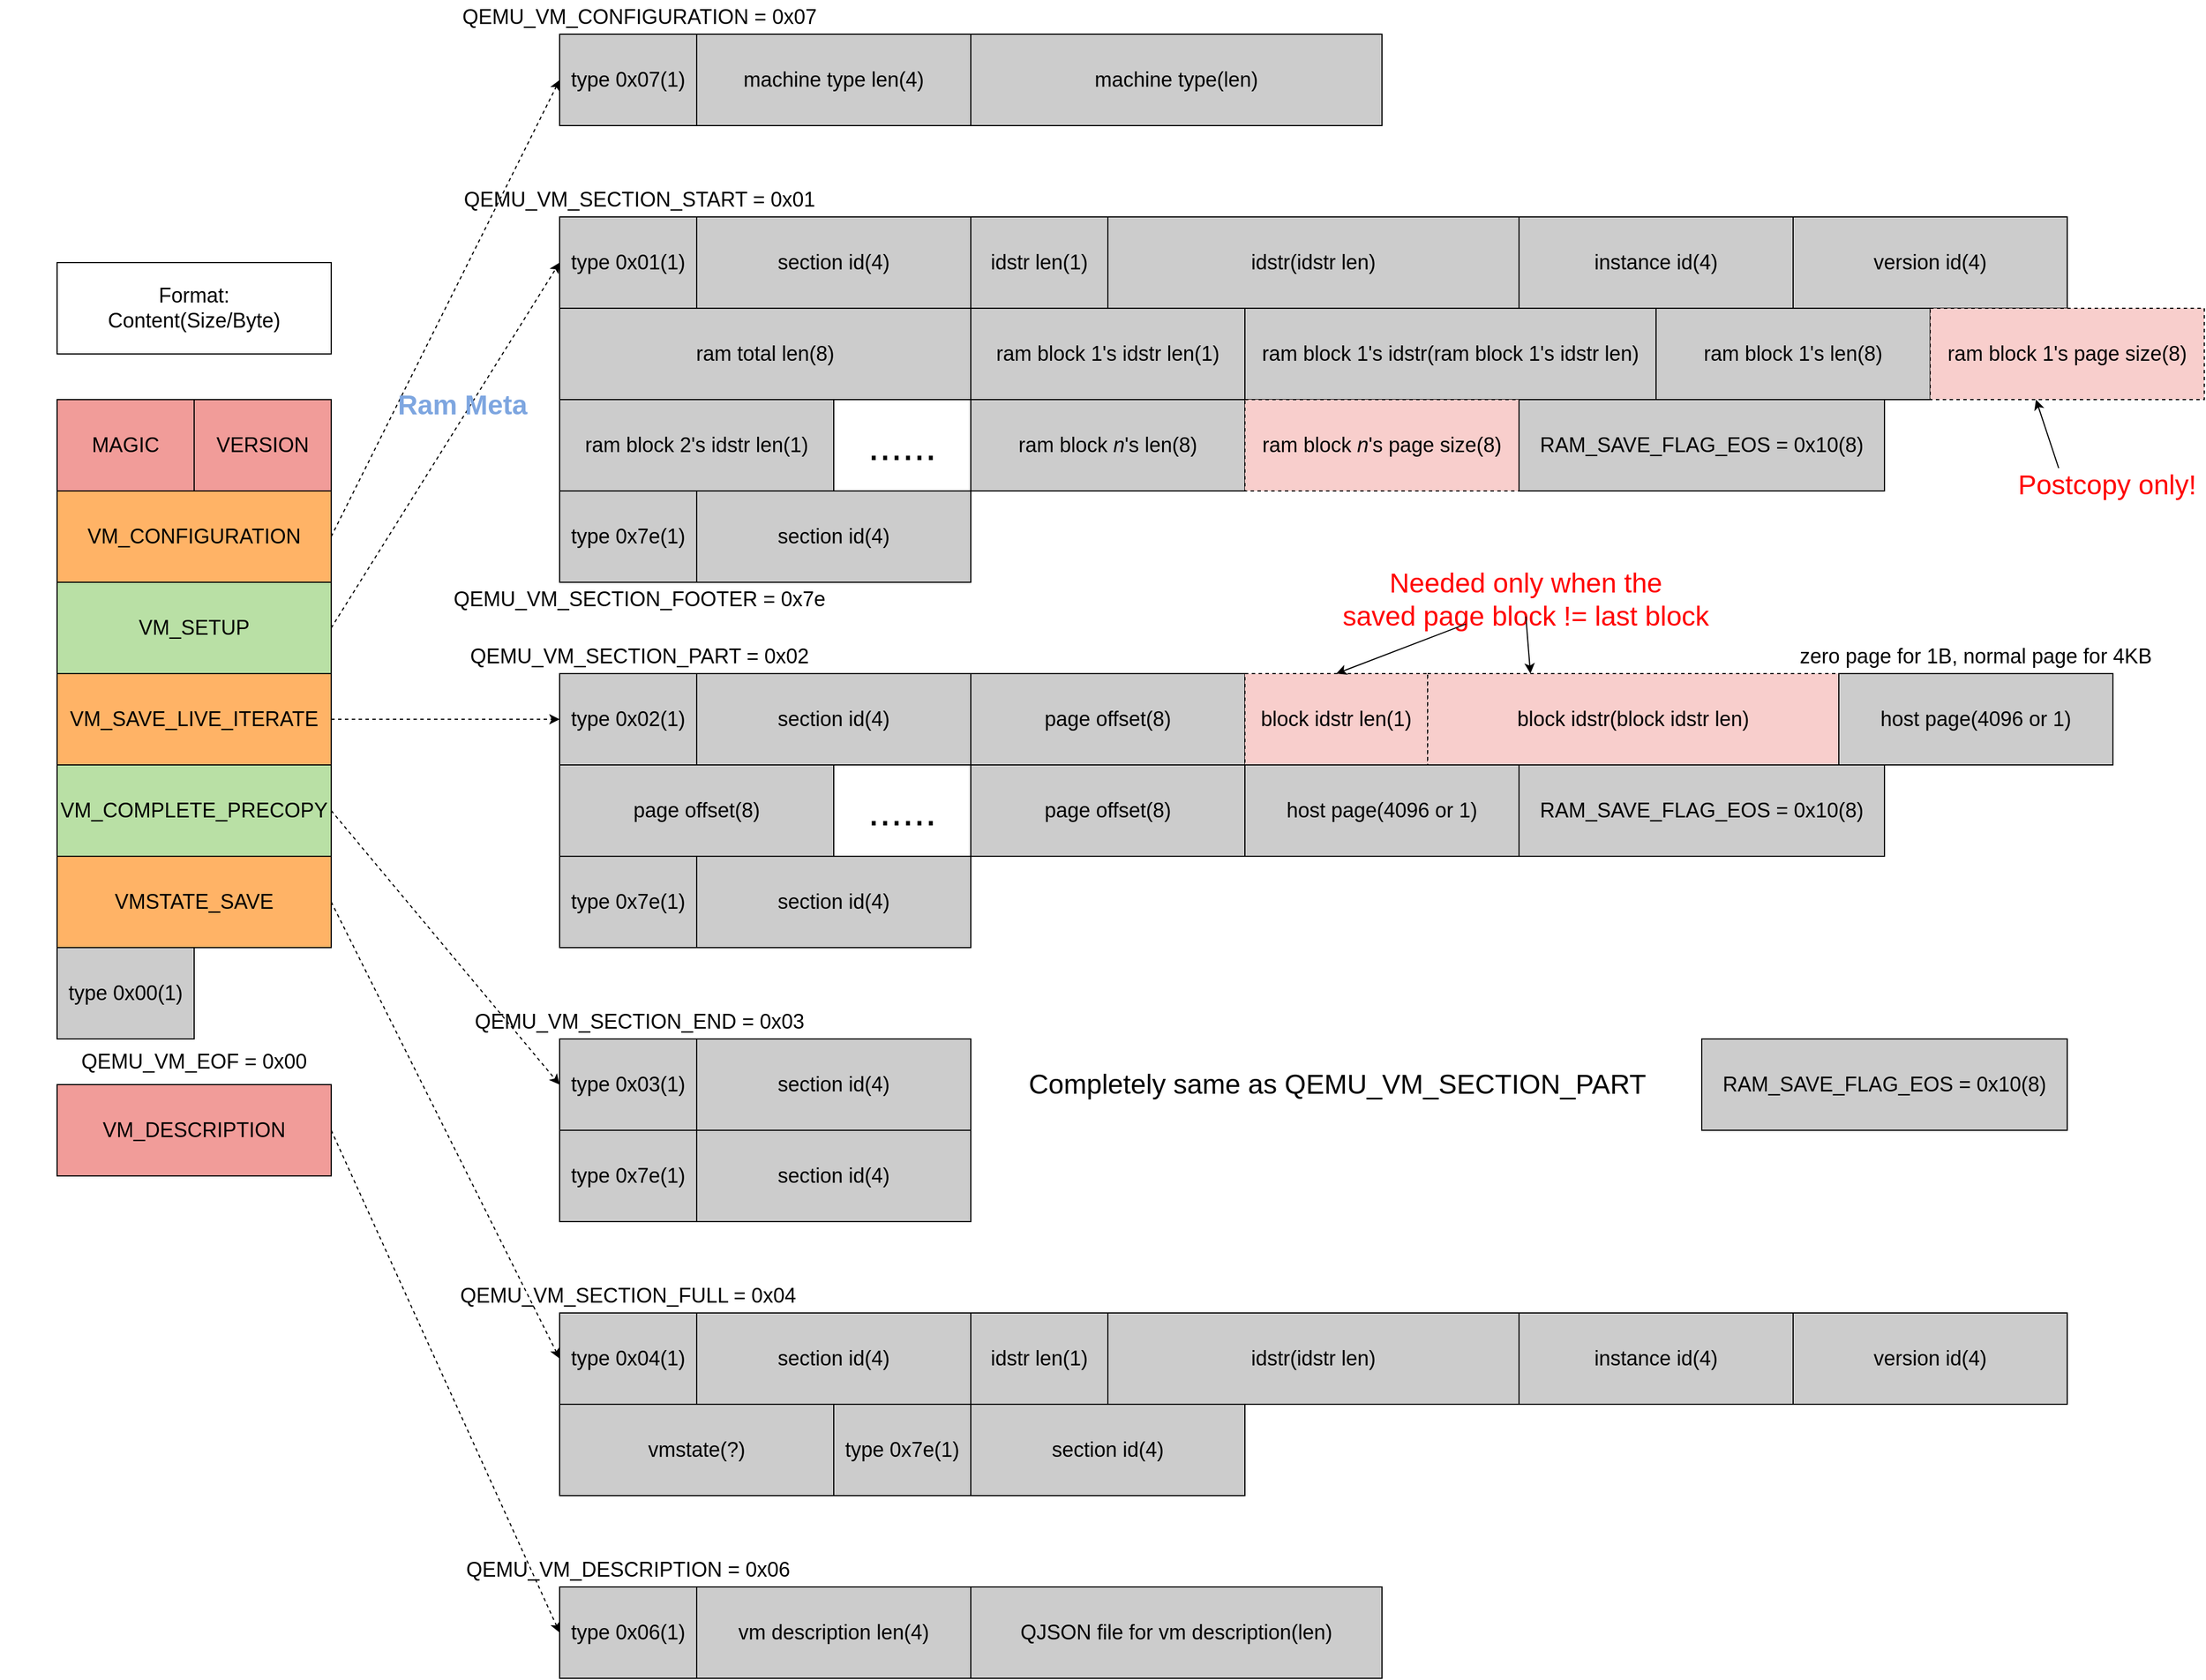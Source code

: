 <mxfile version="20.2.3" type="github">
  <diagram id="pxF-jKxXXbTpe3DI_HJF" name="第 1 页">
    <mxGraphModel dx="2076" dy="2327" grid="1" gridSize="10" guides="1" tooltips="1" connect="1" arrows="1" fold="1" page="1" pageScale="1" pageWidth="827" pageHeight="1169" math="0" shadow="0">
      <root>
        <mxCell id="0" />
        <mxCell id="1" parent="0" />
        <mxCell id="RH6bYwl-bpcb5SBCjSm3-1" value="&lt;font style=&quot;font-size: 18px;&quot;&gt;MAGIC&lt;/font&gt;" style="rounded=0;whiteSpace=wrap;html=1;fillColor=#F19C99;" parent="1" vertex="1">
          <mxGeometry x="120" y="120" width="120" height="80" as="geometry" />
        </mxCell>
        <mxCell id="RH6bYwl-bpcb5SBCjSm3-2" value="&lt;font style=&quot;font-size: 18px;&quot;&gt;VERSION&lt;/font&gt;" style="rounded=0;whiteSpace=wrap;html=1;fillColor=#F19C99;" parent="1" vertex="1">
          <mxGeometry x="240" y="120" width="120" height="80" as="geometry" />
        </mxCell>
        <mxCell id="RH6bYwl-bpcb5SBCjSm3-5" value="&lt;font style=&quot;font-size: 18px;&quot;&gt;VM_CONFIGURATION&lt;/font&gt;" style="rounded=0;whiteSpace=wrap;html=1;fillColor=#FFB366;" parent="1" vertex="1">
          <mxGeometry x="120" y="200" width="240" height="80" as="geometry" />
        </mxCell>
        <mxCell id="RH6bYwl-bpcb5SBCjSm3-7" value="type 0x07(1)" style="rounded=0;whiteSpace=wrap;html=1;fontSize=18;fillColor=#CCCCCC;" parent="1" vertex="1">
          <mxGeometry x="560" y="-200" width="120" height="80" as="geometry" />
        </mxCell>
        <mxCell id="RH6bYwl-bpcb5SBCjSm3-8" value="QEMU_VM_CONFIGURATION = 0x07" style="text;html=1;strokeColor=none;fillColor=none;align=center;verticalAlign=middle;whiteSpace=wrap;rounded=0;fontSize=18;" parent="1" vertex="1">
          <mxGeometry x="465" y="-230" width="330" height="30" as="geometry" />
        </mxCell>
        <mxCell id="RH6bYwl-bpcb5SBCjSm3-9" value="machine type len(4)" style="rounded=0;whiteSpace=wrap;html=1;fontSize=18;fillColor=#CCCCCC;" parent="1" vertex="1">
          <mxGeometry x="680" y="-200" width="240" height="80" as="geometry" />
        </mxCell>
        <mxCell id="RH6bYwl-bpcb5SBCjSm3-10" value="machine type(len)" style="rounded=0;whiteSpace=wrap;html=1;fontSize=18;fillColor=#CCCCCC;" parent="1" vertex="1">
          <mxGeometry x="920" y="-200" width="360" height="80" as="geometry" />
        </mxCell>
        <mxCell id="RH6bYwl-bpcb5SBCjSm3-12" value="" style="endArrow=classic;html=1;rounded=0;fontSize=18;entryX=0;entryY=0.5;entryDx=0;entryDy=0;dashed=1;exitX=1;exitY=0.5;exitDx=0;exitDy=0;" parent="1" source="RH6bYwl-bpcb5SBCjSm3-5" target="RH6bYwl-bpcb5SBCjSm3-7" edge="1">
          <mxGeometry width="50" height="50" relative="1" as="geometry">
            <mxPoint x="370" y="250" as="sourcePoint" />
            <mxPoint x="420" y="200" as="targetPoint" />
          </mxGeometry>
        </mxCell>
        <mxCell id="UqULxAHt8uUY80FvIUKQ-1" value="&lt;font style=&quot;font-size: 18px;&quot;&gt;Format:&lt;br&gt;Content(Size/Byte)&lt;br&gt;&lt;/font&gt;" style="rounded=0;whiteSpace=wrap;html=1;" parent="1" vertex="1">
          <mxGeometry x="120" width="240" height="80" as="geometry" />
        </mxCell>
        <mxCell id="UqULxAHt8uUY80FvIUKQ-2" value="&lt;font style=&quot;font-size: 18px;&quot;&gt;VM_SETUP&lt;/font&gt;" style="rounded=0;whiteSpace=wrap;html=1;fillColor=#B9E0A5;" parent="1" vertex="1">
          <mxGeometry x="120" y="280" width="240" height="80" as="geometry" />
        </mxCell>
        <mxCell id="UqULxAHt8uUY80FvIUKQ-3" value="type 0x01(1)" style="rounded=0;whiteSpace=wrap;html=1;fontSize=18;fillColor=#CCCCCC;" parent="1" vertex="1">
          <mxGeometry x="560" y="-40" width="120" height="80" as="geometry" />
        </mxCell>
        <mxCell id="UqULxAHt8uUY80FvIUKQ-4" value="QEMU_VM_SECTION_START = 0x01" style="text;html=1;strokeColor=none;fillColor=none;align=center;verticalAlign=middle;whiteSpace=wrap;rounded=0;fontSize=18;" parent="1" vertex="1">
          <mxGeometry x="460" y="-70" width="340" height="30" as="geometry" />
        </mxCell>
        <mxCell id="UqULxAHt8uUY80FvIUKQ-5" value="" style="endArrow=classic;html=1;rounded=0;fontSize=18;entryX=0;entryY=0.5;entryDx=0;entryDy=0;dashed=1;exitX=1;exitY=0.5;exitDx=0;exitDy=0;" parent="1" source="UqULxAHt8uUY80FvIUKQ-2" target="UqULxAHt8uUY80FvIUKQ-3" edge="1">
          <mxGeometry width="50" height="50" relative="1" as="geometry">
            <mxPoint x="370" y="330" as="sourcePoint" />
            <mxPoint x="580" y="100" as="targetPoint" />
          </mxGeometry>
        </mxCell>
        <mxCell id="UqULxAHt8uUY80FvIUKQ-6" value="section id(4)" style="rounded=0;whiteSpace=wrap;html=1;fontSize=18;fillColor=#CCCCCC;" parent="1" vertex="1">
          <mxGeometry x="680" y="-40" width="240" height="80" as="geometry" />
        </mxCell>
        <mxCell id="UqULxAHt8uUY80FvIUKQ-7" value="idstr len(1)" style="rounded=0;whiteSpace=wrap;html=1;fontSize=18;fillColor=#CCCCCC;" parent="1" vertex="1">
          <mxGeometry x="920" y="-40" width="120" height="80" as="geometry" />
        </mxCell>
        <mxCell id="UqULxAHt8uUY80FvIUKQ-8" value="idstr(idstr len)" style="rounded=0;whiteSpace=wrap;html=1;fontSize=18;fillColor=#CCCCCC;" parent="1" vertex="1">
          <mxGeometry x="1040" y="-40" width="360" height="80" as="geometry" />
        </mxCell>
        <mxCell id="UqULxAHt8uUY80FvIUKQ-9" value="instance id(4)" style="rounded=0;whiteSpace=wrap;html=1;fontSize=18;fillColor=#CCCCCC;" parent="1" vertex="1">
          <mxGeometry x="1400" y="-40" width="240" height="80" as="geometry" />
        </mxCell>
        <mxCell id="UqULxAHt8uUY80FvIUKQ-10" value="version id(4)" style="rounded=0;whiteSpace=wrap;html=1;fontSize=18;fillColor=#CCCCCC;" parent="1" vertex="1">
          <mxGeometry x="1640" y="-40" width="240" height="80" as="geometry" />
        </mxCell>
        <mxCell id="UqULxAHt8uUY80FvIUKQ-11" value="ram total len(8)" style="rounded=0;whiteSpace=wrap;html=1;fontSize=18;fillColor=#CCCCCC;" parent="1" vertex="1">
          <mxGeometry x="560" y="40" width="360" height="80" as="geometry" />
        </mxCell>
        <mxCell id="UqULxAHt8uUY80FvIUKQ-12" value="&lt;b&gt;&lt;font style=&quot;font-size: 24px;&quot; color=&quot;#7ea6e0&quot;&gt;Ram Meta&lt;/font&gt;&lt;/b&gt;" style="text;html=1;strokeColor=none;fillColor=none;align=center;verticalAlign=middle;whiteSpace=wrap;rounded=0;fontSize=18;" parent="1" vertex="1">
          <mxGeometry x="410" y="110" width="130" height="30" as="geometry" />
        </mxCell>
        <mxCell id="UqULxAHt8uUY80FvIUKQ-15" value="ram block 1&#39;s idstr len(1)" style="rounded=0;whiteSpace=wrap;html=1;fontSize=18;fillColor=#CCCCCC;" parent="1" vertex="1">
          <mxGeometry x="920" y="40" width="240" height="80" as="geometry" />
        </mxCell>
        <mxCell id="UqULxAHt8uUY80FvIUKQ-16" value="ram block 1&#39;s idstr(ram block 1&#39;s idstr len)" style="rounded=0;whiteSpace=wrap;html=1;fontSize=18;fillColor=#CCCCCC;" parent="1" vertex="1">
          <mxGeometry x="1160" y="40" width="360" height="80" as="geometry" />
        </mxCell>
        <mxCell id="UqULxAHt8uUY80FvIUKQ-17" value="ram block 1&#39;s len(8)" style="rounded=0;whiteSpace=wrap;html=1;fontSize=18;fillColor=#CCCCCC;" parent="1" vertex="1">
          <mxGeometry x="1520" y="40" width="240" height="80" as="geometry" />
        </mxCell>
        <mxCell id="UqULxAHt8uUY80FvIUKQ-18" value="ram block 1&#39;s page size(8)" style="rounded=0;whiteSpace=wrap;html=1;fontSize=18;fillColor=#F8CECC;dashed=1;" parent="1" vertex="1">
          <mxGeometry x="1760" y="40" width="240" height="80" as="geometry" />
        </mxCell>
        <mxCell id="UqULxAHt8uUY80FvIUKQ-19" value="&lt;font color=&quot;#ff0000&quot;&gt;Postcopy only!&lt;/font&gt;" style="text;html=1;strokeColor=none;fillColor=none;align=center;verticalAlign=middle;whiteSpace=wrap;rounded=0;fontSize=24;fontColor=#7EA6E0;" parent="1" vertex="1">
          <mxGeometry x="1830" y="180" width="170" height="30" as="geometry" />
        </mxCell>
        <mxCell id="UqULxAHt8uUY80FvIUKQ-20" value="" style="endArrow=classic;html=1;rounded=0;fontSize=24;fontColor=#FF0000;exitX=0.25;exitY=0;exitDx=0;exitDy=0;entryX=0.386;entryY=1;entryDx=0;entryDy=0;entryPerimeter=0;" parent="1" source="UqULxAHt8uUY80FvIUKQ-19" target="UqULxAHt8uUY80FvIUKQ-18" edge="1">
          <mxGeometry width="50" height="50" relative="1" as="geometry">
            <mxPoint x="1840" y="170" as="sourcePoint" />
            <mxPoint x="1940" y="40" as="targetPoint" />
          </mxGeometry>
        </mxCell>
        <mxCell id="UqULxAHt8uUY80FvIUKQ-21" value="ram block 2&#39;s idstr len(1)" style="rounded=0;whiteSpace=wrap;html=1;fontSize=18;fillColor=#CCCCCC;" parent="1" vertex="1">
          <mxGeometry x="560" y="120" width="240" height="80" as="geometry" />
        </mxCell>
        <mxCell id="UqULxAHt8uUY80FvIUKQ-22" value="&lt;font style=&quot;font-size: 36px;&quot; color=&quot;#000000&quot;&gt;......&lt;/font&gt;" style="text;html=1;strokeColor=none;fillColor=none;align=center;verticalAlign=middle;whiteSpace=wrap;rounded=0;fontSize=24;fontColor=#FF0000;" parent="1" vertex="1">
          <mxGeometry x="830" y="145" width="60" height="30" as="geometry" />
        </mxCell>
        <mxCell id="UqULxAHt8uUY80FvIUKQ-23" value="ram block &lt;i&gt;n&lt;/i&gt;&#39;s len(8)" style="rounded=0;whiteSpace=wrap;html=1;fontSize=18;fillColor=#CCCCCC;" parent="1" vertex="1">
          <mxGeometry x="920" y="120" width="240" height="80" as="geometry" />
        </mxCell>
        <mxCell id="UqULxAHt8uUY80FvIUKQ-24" value="ram block &lt;i&gt;n&lt;/i&gt;&#39;s page size(8)" style="rounded=0;whiteSpace=wrap;html=1;fontSize=18;fillColor=#F8CECC;dashed=1;" parent="1" vertex="1">
          <mxGeometry x="1160" y="120" width="240" height="80" as="geometry" />
        </mxCell>
        <mxCell id="UqULxAHt8uUY80FvIUKQ-25" value="RAM_SAVE_FLAG_EOS = 0x10(8)" style="rounded=0;whiteSpace=wrap;html=1;fontSize=18;fillColor=#CCCCCC;" parent="1" vertex="1">
          <mxGeometry x="1400" y="120" width="320" height="80" as="geometry" />
        </mxCell>
        <mxCell id="UqULxAHt8uUY80FvIUKQ-26" value="type 0x7e(1)" style="rounded=0;whiteSpace=wrap;html=1;fontSize=18;fillColor=#CCCCCC;" parent="1" vertex="1">
          <mxGeometry x="560" y="200" width="120" height="80" as="geometry" />
        </mxCell>
        <mxCell id="UqULxAHt8uUY80FvIUKQ-27" value="QEMU_VM_SECTION_FOOTER = 0x7e" style="text;html=1;strokeColor=none;fillColor=none;align=center;verticalAlign=middle;whiteSpace=wrap;rounded=0;fontSize=18;" parent="1" vertex="1">
          <mxGeometry x="460" y="280" width="340" height="30" as="geometry" />
        </mxCell>
        <mxCell id="UqULxAHt8uUY80FvIUKQ-28" value="section id(4)" style="rounded=0;whiteSpace=wrap;html=1;fontSize=18;fillColor=#CCCCCC;" parent="1" vertex="1">
          <mxGeometry x="680" y="200" width="240" height="80" as="geometry" />
        </mxCell>
        <mxCell id="UqULxAHt8uUY80FvIUKQ-31" value="&lt;font style=&quot;font-size: 18px;&quot;&gt;VM_SAVE_LIVE_ITERATE&lt;/font&gt;" style="rounded=0;whiteSpace=wrap;html=1;fillColor=#FFB366;" parent="1" vertex="1">
          <mxGeometry x="120" y="360" width="240" height="80" as="geometry" />
        </mxCell>
        <mxCell id="UqULxAHt8uUY80FvIUKQ-32" value="type 0x02(1)" style="rounded=0;whiteSpace=wrap;html=1;fontSize=18;fillColor=#CCCCCC;" parent="1" vertex="1">
          <mxGeometry x="560" y="360" width="120" height="80" as="geometry" />
        </mxCell>
        <mxCell id="UqULxAHt8uUY80FvIUKQ-33" value="QEMU_VM_SECTION_PART = 0x02" style="text;html=1;strokeColor=none;fillColor=none;align=center;verticalAlign=middle;whiteSpace=wrap;rounded=0;fontSize=18;" parent="1" vertex="1">
          <mxGeometry x="460" y="330" width="340" height="30" as="geometry" />
        </mxCell>
        <mxCell id="UqULxAHt8uUY80FvIUKQ-34" value="" style="endArrow=classic;html=1;rounded=0;fontSize=18;entryX=0;entryY=0.5;entryDx=0;entryDy=0;dashed=1;exitX=1;exitY=0.5;exitDx=0;exitDy=0;" parent="1" source="UqULxAHt8uUY80FvIUKQ-31" target="UqULxAHt8uUY80FvIUKQ-32" edge="1">
          <mxGeometry width="50" height="50" relative="1" as="geometry">
            <mxPoint x="370" y="330" as="sourcePoint" />
            <mxPoint x="570" y="10" as="targetPoint" />
          </mxGeometry>
        </mxCell>
        <mxCell id="UqULxAHt8uUY80FvIUKQ-35" value="section id(4)" style="rounded=0;whiteSpace=wrap;html=1;fontSize=18;fillColor=#CCCCCC;" parent="1" vertex="1">
          <mxGeometry x="680" y="360" width="240" height="80" as="geometry" />
        </mxCell>
        <mxCell id="nlYihGZImAX18K_yNgeG-1" value="page offset(8)" style="rounded=0;whiteSpace=wrap;html=1;fontSize=18;fillColor=#CCCCCC;" vertex="1" parent="1">
          <mxGeometry x="920" y="360" width="240" height="80" as="geometry" />
        </mxCell>
        <mxCell id="nlYihGZImAX18K_yNgeG-2" value="block idstr len(1)" style="rounded=0;whiteSpace=wrap;html=1;fontSize=18;fillColor=#F8CECC;dashed=1;" vertex="1" parent="1">
          <mxGeometry x="1160" y="360" width="160" height="80" as="geometry" />
        </mxCell>
        <mxCell id="nlYihGZImAX18K_yNgeG-3" value="block idstr(block idstr len)" style="rounded=0;whiteSpace=wrap;html=1;fontSize=18;fillColor=#F8CECC;dashed=1;" vertex="1" parent="1">
          <mxGeometry x="1320" y="360" width="360" height="80" as="geometry" />
        </mxCell>
        <mxCell id="nlYihGZImAX18K_yNgeG-4" value="&lt;font color=&quot;#ff0000&quot;&gt;Needed only when the &lt;br&gt;saved page block != last block&lt;/font&gt;" style="text;html=1;strokeColor=none;fillColor=none;align=center;verticalAlign=middle;whiteSpace=wrap;rounded=0;fontSize=24;fontColor=#7EA6E0;" vertex="1" parent="1">
          <mxGeometry x="1241" y="280" width="330" height="30" as="geometry" />
        </mxCell>
        <mxCell id="nlYihGZImAX18K_yNgeG-5" value="" style="endArrow=classic;html=1;rounded=0;fontSize=24;fontColor=#FF0000;exitX=0.341;exitY=1.219;exitDx=0;exitDy=0;entryX=0.5;entryY=0;entryDx=0;entryDy=0;exitPerimeter=0;" edge="1" parent="1" source="nlYihGZImAX18K_yNgeG-4" target="nlYihGZImAX18K_yNgeG-2">
          <mxGeometry width="50" height="50" relative="1" as="geometry">
            <mxPoint x="1882.5" y="190" as="sourcePoint" />
            <mxPoint x="1862.64" y="130" as="targetPoint" />
          </mxGeometry>
        </mxCell>
        <mxCell id="nlYihGZImAX18K_yNgeG-6" value="" style="endArrow=classic;html=1;rounded=0;fontSize=24;fontColor=#FF0000;exitX=0.5;exitY=1;exitDx=0;exitDy=0;entryX=0.25;entryY=0;entryDx=0;entryDy=0;" edge="1" parent="1" source="nlYihGZImAX18K_yNgeG-4" target="nlYihGZImAX18K_yNgeG-3">
          <mxGeometry width="50" height="50" relative="1" as="geometry">
            <mxPoint x="1479.86" y="320" as="sourcePoint" />
            <mxPoint x="1460" y="260" as="targetPoint" />
          </mxGeometry>
        </mxCell>
        <mxCell id="nlYihGZImAX18K_yNgeG-7" value="host page(4096 or 1)" style="rounded=0;whiteSpace=wrap;html=1;fontSize=18;fillColor=#CCCCCC;" vertex="1" parent="1">
          <mxGeometry x="1680" y="360" width="240" height="80" as="geometry" />
        </mxCell>
        <mxCell id="nlYihGZImAX18K_yNgeG-8" value="zero page for 1B, normal page for 4KB" style="text;html=1;strokeColor=none;fillColor=none;align=center;verticalAlign=middle;whiteSpace=wrap;rounded=0;fontSize=18;" vertex="1" parent="1">
          <mxGeometry x="1630" y="330" width="340" height="30" as="geometry" />
        </mxCell>
        <mxCell id="nlYihGZImAX18K_yNgeG-9" value="page offset(8)" style="rounded=0;whiteSpace=wrap;html=1;fontSize=18;fillColor=#CCCCCC;" vertex="1" parent="1">
          <mxGeometry x="560" y="440" width="240" height="80" as="geometry" />
        </mxCell>
        <mxCell id="nlYihGZImAX18K_yNgeG-10" value="&lt;font style=&quot;font-size: 36px;&quot; color=&quot;#000000&quot;&gt;......&lt;/font&gt;" style="text;html=1;strokeColor=none;fillColor=none;align=center;verticalAlign=middle;whiteSpace=wrap;rounded=0;fontSize=24;fontColor=#FF0000;" vertex="1" parent="1">
          <mxGeometry x="830" y="465" width="60" height="30" as="geometry" />
        </mxCell>
        <mxCell id="nlYihGZImAX18K_yNgeG-11" value="page offset(8)" style="rounded=0;whiteSpace=wrap;html=1;fontSize=18;fillColor=#CCCCCC;" vertex="1" parent="1">
          <mxGeometry x="920" y="440" width="240" height="80" as="geometry" />
        </mxCell>
        <mxCell id="nlYihGZImAX18K_yNgeG-12" value="host page(4096 or 1)" style="rounded=0;whiteSpace=wrap;html=1;fontSize=18;fillColor=#CCCCCC;" vertex="1" parent="1">
          <mxGeometry x="1160" y="440" width="240" height="80" as="geometry" />
        </mxCell>
        <mxCell id="nlYihGZImAX18K_yNgeG-13" value="RAM_SAVE_FLAG_EOS = 0x10(8)" style="rounded=0;whiteSpace=wrap;html=1;fontSize=18;fillColor=#CCCCCC;" vertex="1" parent="1">
          <mxGeometry x="1400" y="440" width="320" height="80" as="geometry" />
        </mxCell>
        <mxCell id="nlYihGZImAX18K_yNgeG-14" value="type 0x7e(1)" style="rounded=0;whiteSpace=wrap;html=1;fontSize=18;fillColor=#CCCCCC;" vertex="1" parent="1">
          <mxGeometry x="560" y="520" width="120" height="80" as="geometry" />
        </mxCell>
        <mxCell id="nlYihGZImAX18K_yNgeG-15" value="section id(4)" style="rounded=0;whiteSpace=wrap;html=1;fontSize=18;fillColor=#CCCCCC;" vertex="1" parent="1">
          <mxGeometry x="680" y="520" width="240" height="80" as="geometry" />
        </mxCell>
        <mxCell id="nlYihGZImAX18K_yNgeG-16" value="&lt;font style=&quot;font-size: 18px;&quot;&gt;VM_COMPLETE_PRECOPY&lt;/font&gt;" style="rounded=0;whiteSpace=wrap;html=1;fillColor=#B9E0A5;" vertex="1" parent="1">
          <mxGeometry x="120" y="440" width="240" height="80" as="geometry" />
        </mxCell>
        <mxCell id="nlYihGZImAX18K_yNgeG-17" value="type 0x03(1)" style="rounded=0;whiteSpace=wrap;html=1;fontSize=18;fillColor=#CCCCCC;" vertex="1" parent="1">
          <mxGeometry x="560" y="680" width="120" height="80" as="geometry" />
        </mxCell>
        <mxCell id="nlYihGZImAX18K_yNgeG-18" value="section id(4)" style="rounded=0;whiteSpace=wrap;html=1;fontSize=18;fillColor=#CCCCCC;" vertex="1" parent="1">
          <mxGeometry x="680" y="680" width="240" height="80" as="geometry" />
        </mxCell>
        <mxCell id="nlYihGZImAX18K_yNgeG-19" value="QEMU_VM_SECTION_END = 0x03" style="text;html=1;strokeColor=none;fillColor=none;align=center;verticalAlign=middle;whiteSpace=wrap;rounded=0;fontSize=18;" vertex="1" parent="1">
          <mxGeometry x="460" y="650" width="340" height="30" as="geometry" />
        </mxCell>
        <mxCell id="nlYihGZImAX18K_yNgeG-20" value="" style="endArrow=classic;html=1;rounded=0;fontSize=18;entryX=0;entryY=0.5;entryDx=0;entryDy=0;dashed=1;exitX=1;exitY=0.5;exitDx=0;exitDy=0;" edge="1" parent="1" source="nlYihGZImAX18K_yNgeG-16" target="nlYihGZImAX18K_yNgeG-17">
          <mxGeometry width="50" height="50" relative="1" as="geometry">
            <mxPoint x="370" y="410" as="sourcePoint" />
            <mxPoint x="570" y="410" as="targetPoint" />
          </mxGeometry>
        </mxCell>
        <mxCell id="nlYihGZImAX18K_yNgeG-21" value="&lt;font style=&quot;font-size: 24px;&quot;&gt;&lt;font style=&quot;&quot;&gt;Completely same as&amp;nbsp;&lt;/font&gt;QEMU_VM_SECTION_PART&lt;/font&gt;" style="text;html=1;strokeColor=none;fillColor=none;align=center;verticalAlign=middle;whiteSpace=wrap;rounded=0;dashed=1;" vertex="1" parent="1">
          <mxGeometry x="961" y="705" width="560" height="30" as="geometry" />
        </mxCell>
        <mxCell id="nlYihGZImAX18K_yNgeG-22" value="type 0x7e(1)" style="rounded=0;whiteSpace=wrap;html=1;fontSize=18;fillColor=#CCCCCC;" vertex="1" parent="1">
          <mxGeometry x="560" y="760" width="120" height="80" as="geometry" />
        </mxCell>
        <mxCell id="nlYihGZImAX18K_yNgeG-23" value="section id(4)" style="rounded=0;whiteSpace=wrap;html=1;fontSize=18;fillColor=#CCCCCC;" vertex="1" parent="1">
          <mxGeometry x="680" y="760" width="240" height="80" as="geometry" />
        </mxCell>
        <mxCell id="nlYihGZImAX18K_yNgeG-24" value="RAM_SAVE_FLAG_EOS = 0x10(8)" style="rounded=0;whiteSpace=wrap;html=1;fontSize=18;fillColor=#CCCCCC;" vertex="1" parent="1">
          <mxGeometry x="1560" y="680" width="320" height="80" as="geometry" />
        </mxCell>
        <mxCell id="nlYihGZImAX18K_yNgeG-25" value="&lt;font style=&quot;font-size: 18px;&quot;&gt;VMSTATE_SAVE&lt;/font&gt;" style="rounded=0;whiteSpace=wrap;html=1;fillColor=#FFB366;" vertex="1" parent="1">
          <mxGeometry x="120" y="520" width="240" height="80" as="geometry" />
        </mxCell>
        <mxCell id="nlYihGZImAX18K_yNgeG-26" value="type 0x04(1)" style="rounded=0;whiteSpace=wrap;html=1;fontSize=18;fillColor=#CCCCCC;" vertex="1" parent="1">
          <mxGeometry x="560" y="920" width="120" height="80" as="geometry" />
        </mxCell>
        <mxCell id="nlYihGZImAX18K_yNgeG-27" value="QEMU_VM_SECTION_FULL = 0x04" style="text;html=1;strokeColor=none;fillColor=none;align=center;verticalAlign=middle;whiteSpace=wrap;rounded=0;fontSize=18;" vertex="1" parent="1">
          <mxGeometry x="450" y="890" width="340" height="30" as="geometry" />
        </mxCell>
        <mxCell id="nlYihGZImAX18K_yNgeG-28" value="section id(4)" style="rounded=0;whiteSpace=wrap;html=1;fontSize=18;fillColor=#CCCCCC;" vertex="1" parent="1">
          <mxGeometry x="680" y="920" width="240" height="80" as="geometry" />
        </mxCell>
        <mxCell id="nlYihGZImAX18K_yNgeG-29" value="idstr len(1)" style="rounded=0;whiteSpace=wrap;html=1;fontSize=18;fillColor=#CCCCCC;" vertex="1" parent="1">
          <mxGeometry x="920" y="920" width="120" height="80" as="geometry" />
        </mxCell>
        <mxCell id="nlYihGZImAX18K_yNgeG-30" value="idstr(idstr len)" style="rounded=0;whiteSpace=wrap;html=1;fontSize=18;fillColor=#CCCCCC;" vertex="1" parent="1">
          <mxGeometry x="1040" y="920" width="360" height="80" as="geometry" />
        </mxCell>
        <mxCell id="nlYihGZImAX18K_yNgeG-31" value="instance id(4)" style="rounded=0;whiteSpace=wrap;html=1;fontSize=18;fillColor=#CCCCCC;" vertex="1" parent="1">
          <mxGeometry x="1400" y="920" width="240" height="80" as="geometry" />
        </mxCell>
        <mxCell id="nlYihGZImAX18K_yNgeG-32" value="version id(4)" style="rounded=0;whiteSpace=wrap;html=1;fontSize=18;fillColor=#CCCCCC;" vertex="1" parent="1">
          <mxGeometry x="1640" y="920" width="240" height="80" as="geometry" />
        </mxCell>
        <mxCell id="nlYihGZImAX18K_yNgeG-33" value="vmstate(?)" style="rounded=0;whiteSpace=wrap;html=1;fontSize=18;fillColor=#CCCCCC;" vertex="1" parent="1">
          <mxGeometry x="560" y="1000" width="240" height="80" as="geometry" />
        </mxCell>
        <mxCell id="nlYihGZImAX18K_yNgeG-34" value="type 0x7e(1)" style="rounded=0;whiteSpace=wrap;html=1;fontSize=18;fillColor=#CCCCCC;" vertex="1" parent="1">
          <mxGeometry x="800" y="1000" width="120" height="80" as="geometry" />
        </mxCell>
        <mxCell id="nlYihGZImAX18K_yNgeG-35" value="section id(4)" style="rounded=0;whiteSpace=wrap;html=1;fontSize=18;fillColor=#CCCCCC;" vertex="1" parent="1">
          <mxGeometry x="920" y="1000" width="240" height="80" as="geometry" />
        </mxCell>
        <mxCell id="nlYihGZImAX18K_yNgeG-36" value="" style="endArrow=classic;html=1;rounded=0;fontSize=18;entryX=0;entryY=0.5;entryDx=0;entryDy=0;dashed=1;exitX=1;exitY=0.5;exitDx=0;exitDy=0;" edge="1" parent="1" source="nlYihGZImAX18K_yNgeG-25" target="nlYihGZImAX18K_yNgeG-26">
          <mxGeometry width="50" height="50" relative="1" as="geometry">
            <mxPoint x="370" y="490" as="sourcePoint" />
            <mxPoint x="570" y="730" as="targetPoint" />
          </mxGeometry>
        </mxCell>
        <mxCell id="nlYihGZImAX18K_yNgeG-37" value="type 0x00(1)" style="rounded=0;whiteSpace=wrap;html=1;fontSize=18;fillColor=#CCCCCC;" vertex="1" parent="1">
          <mxGeometry x="120" y="600" width="120" height="80" as="geometry" />
        </mxCell>
        <mxCell id="nlYihGZImAX18K_yNgeG-38" value="QEMU_VM_EOF = 0x00" style="text;html=1;strokeColor=none;fillColor=none;align=center;verticalAlign=middle;whiteSpace=wrap;rounded=0;fontSize=18;" vertex="1" parent="1">
          <mxGeometry x="70" y="680" width="340" height="40" as="geometry" />
        </mxCell>
        <mxCell id="nlYihGZImAX18K_yNgeG-39" value="&lt;font style=&quot;font-size: 18px;&quot;&gt;VM_DESCRIPTION&lt;/font&gt;" style="rounded=0;whiteSpace=wrap;html=1;fillColor=#F19C99;" vertex="1" parent="1">
          <mxGeometry x="120" y="720" width="240" height="80" as="geometry" />
        </mxCell>
        <mxCell id="nlYihGZImAX18K_yNgeG-40" value="type 0x06(1)" style="rounded=0;whiteSpace=wrap;html=1;fontSize=18;fillColor=#CCCCCC;" vertex="1" parent="1">
          <mxGeometry x="560" y="1160" width="120" height="80" as="geometry" />
        </mxCell>
        <mxCell id="nlYihGZImAX18K_yNgeG-41" value="QEMU_VM_DESCRIPTION = 0x06" style="text;html=1;strokeColor=none;fillColor=none;align=center;verticalAlign=middle;whiteSpace=wrap;rounded=0;fontSize=18;" vertex="1" parent="1">
          <mxGeometry x="450" y="1130" width="340" height="30" as="geometry" />
        </mxCell>
        <mxCell id="nlYihGZImAX18K_yNgeG-42" value="vm description len(4)" style="rounded=0;whiteSpace=wrap;html=1;fontSize=18;fillColor=#CCCCCC;" vertex="1" parent="1">
          <mxGeometry x="680" y="1160" width="240" height="80" as="geometry" />
        </mxCell>
        <mxCell id="nlYihGZImAX18K_yNgeG-43" value="QJSON file for vm description(len)" style="rounded=0;whiteSpace=wrap;html=1;fontSize=18;fillColor=#CCCCCC;" vertex="1" parent="1">
          <mxGeometry x="920" y="1160" width="360" height="80" as="geometry" />
        </mxCell>
        <mxCell id="nlYihGZImAX18K_yNgeG-44" value="" style="endArrow=classic;html=1;rounded=0;fontSize=18;entryX=0;entryY=0.5;entryDx=0;entryDy=0;dashed=1;exitX=1;exitY=0.5;exitDx=0;exitDy=0;" edge="1" parent="1" source="nlYihGZImAX18K_yNgeG-39" target="nlYihGZImAX18K_yNgeG-40">
          <mxGeometry width="50" height="50" relative="1" as="geometry">
            <mxPoint x="370" y="570" as="sourcePoint" />
            <mxPoint x="570" y="970" as="targetPoint" />
          </mxGeometry>
        </mxCell>
      </root>
    </mxGraphModel>
  </diagram>
</mxfile>
